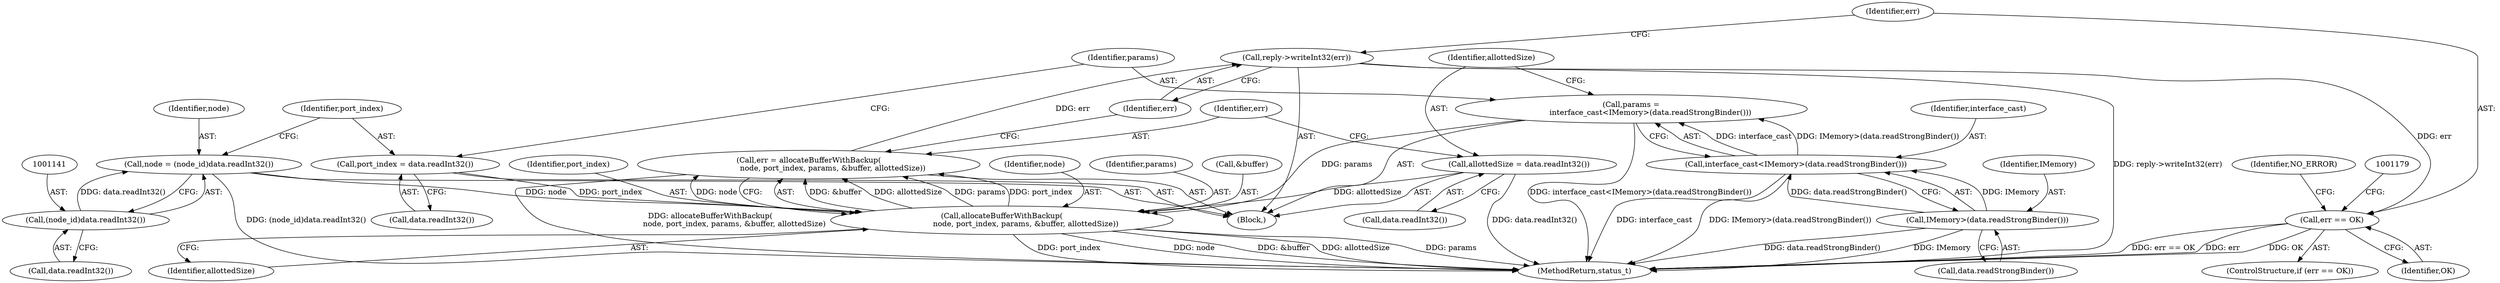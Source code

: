 digraph "0_Android_0bb5ced60304da7f61478ffd359e7ba65d72f181@API" {
"1001170" [label="(Call,reply->writeInt32(err))"];
"1001161" [label="(Call,err = allocateBufferWithBackup(\n                    node, port_index, params, &buffer, allottedSize))"];
"1001163" [label="(Call,allocateBufferWithBackup(\n                    node, port_index, params, &buffer, allottedSize))"];
"1001138" [label="(Call,node = (node_id)data.readInt32())"];
"1001140" [label="(Call,(node_id)data.readInt32())"];
"1001144" [label="(Call,port_index = data.readInt32())"];
"1001148" [label="(Call,params =\n                interface_cast<IMemory>(data.readStrongBinder()))"];
"1001150" [label="(Call,interface_cast<IMemory>(data.readStrongBinder()))"];
"1001152" [label="(Call,IMemory>(data.readStrongBinder()))"];
"1001156" [label="(Call,allottedSize = data.readInt32())"];
"1001173" [label="(Call,err == OK)"];
"1001173" [label="(Call,err == OK)"];
"1001167" [label="(Call,&buffer)"];
"1001337" [label="(MethodReturn,status_t)"];
"1001156" [label="(Call,allottedSize = data.readInt32())"];
"1001157" [label="(Identifier,allottedSize)"];
"1001150" [label="(Call,interface_cast<IMemory>(data.readStrongBinder()))"];
"1001161" [label="(Call,err = allocateBufferWithBackup(\n                    node, port_index, params, &buffer, allottedSize))"];
"1001140" [label="(Call,(node_id)data.readInt32())"];
"1001132" [label="(Block,)"];
"1001151" [label="(Identifier,interface_cast)"];
"1001148" [label="(Call,params =\n                interface_cast<IMemory>(data.readStrongBinder()))"];
"1001162" [label="(Identifier,err)"];
"1001146" [label="(Call,data.readInt32())"];
"1001152" [label="(Call,IMemory>(data.readStrongBinder()))"];
"1001182" [label="(Identifier,NO_ERROR)"];
"1001165" [label="(Identifier,port_index)"];
"1001138" [label="(Call,node = (node_id)data.readInt32())"];
"1001158" [label="(Call,data.readInt32())"];
"1001164" [label="(Identifier,node)"];
"1001174" [label="(Identifier,err)"];
"1001149" [label="(Identifier,params)"];
"1001170" [label="(Call,reply->writeInt32(err))"];
"1001145" [label="(Identifier,port_index)"];
"1001166" [label="(Identifier,params)"];
"1001169" [label="(Identifier,allottedSize)"];
"1001154" [label="(Call,data.readStrongBinder())"];
"1001172" [label="(ControlStructure,if (err == OK))"];
"1001175" [label="(Identifier,OK)"];
"1001139" [label="(Identifier,node)"];
"1001163" [label="(Call,allocateBufferWithBackup(\n                    node, port_index, params, &buffer, allottedSize))"];
"1001144" [label="(Call,port_index = data.readInt32())"];
"1001171" [label="(Identifier,err)"];
"1001153" [label="(Identifier,IMemory)"];
"1001142" [label="(Call,data.readInt32())"];
"1001170" -> "1001132"  [label="AST: "];
"1001170" -> "1001171"  [label="CFG: "];
"1001171" -> "1001170"  [label="AST: "];
"1001174" -> "1001170"  [label="CFG: "];
"1001170" -> "1001337"  [label="DDG: reply->writeInt32(err)"];
"1001161" -> "1001170"  [label="DDG: err"];
"1001170" -> "1001173"  [label="DDG: err"];
"1001161" -> "1001132"  [label="AST: "];
"1001161" -> "1001163"  [label="CFG: "];
"1001162" -> "1001161"  [label="AST: "];
"1001163" -> "1001161"  [label="AST: "];
"1001171" -> "1001161"  [label="CFG: "];
"1001161" -> "1001337"  [label="DDG: allocateBufferWithBackup(\n                    node, port_index, params, &buffer, allottedSize)"];
"1001163" -> "1001161"  [label="DDG: &buffer"];
"1001163" -> "1001161"  [label="DDG: allottedSize"];
"1001163" -> "1001161"  [label="DDG: params"];
"1001163" -> "1001161"  [label="DDG: port_index"];
"1001163" -> "1001161"  [label="DDG: node"];
"1001163" -> "1001169"  [label="CFG: "];
"1001164" -> "1001163"  [label="AST: "];
"1001165" -> "1001163"  [label="AST: "];
"1001166" -> "1001163"  [label="AST: "];
"1001167" -> "1001163"  [label="AST: "];
"1001169" -> "1001163"  [label="AST: "];
"1001163" -> "1001337"  [label="DDG: params"];
"1001163" -> "1001337"  [label="DDG: port_index"];
"1001163" -> "1001337"  [label="DDG: node"];
"1001163" -> "1001337"  [label="DDG: &buffer"];
"1001163" -> "1001337"  [label="DDG: allottedSize"];
"1001138" -> "1001163"  [label="DDG: node"];
"1001144" -> "1001163"  [label="DDG: port_index"];
"1001148" -> "1001163"  [label="DDG: params"];
"1001156" -> "1001163"  [label="DDG: allottedSize"];
"1001138" -> "1001132"  [label="AST: "];
"1001138" -> "1001140"  [label="CFG: "];
"1001139" -> "1001138"  [label="AST: "];
"1001140" -> "1001138"  [label="AST: "];
"1001145" -> "1001138"  [label="CFG: "];
"1001138" -> "1001337"  [label="DDG: (node_id)data.readInt32()"];
"1001140" -> "1001138"  [label="DDG: data.readInt32()"];
"1001140" -> "1001142"  [label="CFG: "];
"1001141" -> "1001140"  [label="AST: "];
"1001142" -> "1001140"  [label="AST: "];
"1001144" -> "1001132"  [label="AST: "];
"1001144" -> "1001146"  [label="CFG: "];
"1001145" -> "1001144"  [label="AST: "];
"1001146" -> "1001144"  [label="AST: "];
"1001149" -> "1001144"  [label="CFG: "];
"1001148" -> "1001132"  [label="AST: "];
"1001148" -> "1001150"  [label="CFG: "];
"1001149" -> "1001148"  [label="AST: "];
"1001150" -> "1001148"  [label="AST: "];
"1001157" -> "1001148"  [label="CFG: "];
"1001148" -> "1001337"  [label="DDG: interface_cast<IMemory>(data.readStrongBinder())"];
"1001150" -> "1001148"  [label="DDG: interface_cast"];
"1001150" -> "1001148"  [label="DDG: IMemory>(data.readStrongBinder())"];
"1001150" -> "1001152"  [label="CFG: "];
"1001151" -> "1001150"  [label="AST: "];
"1001152" -> "1001150"  [label="AST: "];
"1001150" -> "1001337"  [label="DDG: interface_cast"];
"1001150" -> "1001337"  [label="DDG: IMemory>(data.readStrongBinder())"];
"1001152" -> "1001150"  [label="DDG: IMemory"];
"1001152" -> "1001150"  [label="DDG: data.readStrongBinder()"];
"1001152" -> "1001154"  [label="CFG: "];
"1001153" -> "1001152"  [label="AST: "];
"1001154" -> "1001152"  [label="AST: "];
"1001152" -> "1001337"  [label="DDG: data.readStrongBinder()"];
"1001152" -> "1001337"  [label="DDG: IMemory"];
"1001156" -> "1001132"  [label="AST: "];
"1001156" -> "1001158"  [label="CFG: "];
"1001157" -> "1001156"  [label="AST: "];
"1001158" -> "1001156"  [label="AST: "];
"1001162" -> "1001156"  [label="CFG: "];
"1001156" -> "1001337"  [label="DDG: data.readInt32()"];
"1001173" -> "1001172"  [label="AST: "];
"1001173" -> "1001175"  [label="CFG: "];
"1001174" -> "1001173"  [label="AST: "];
"1001175" -> "1001173"  [label="AST: "];
"1001179" -> "1001173"  [label="CFG: "];
"1001182" -> "1001173"  [label="CFG: "];
"1001173" -> "1001337"  [label="DDG: OK"];
"1001173" -> "1001337"  [label="DDG: err == OK"];
"1001173" -> "1001337"  [label="DDG: err"];
}
